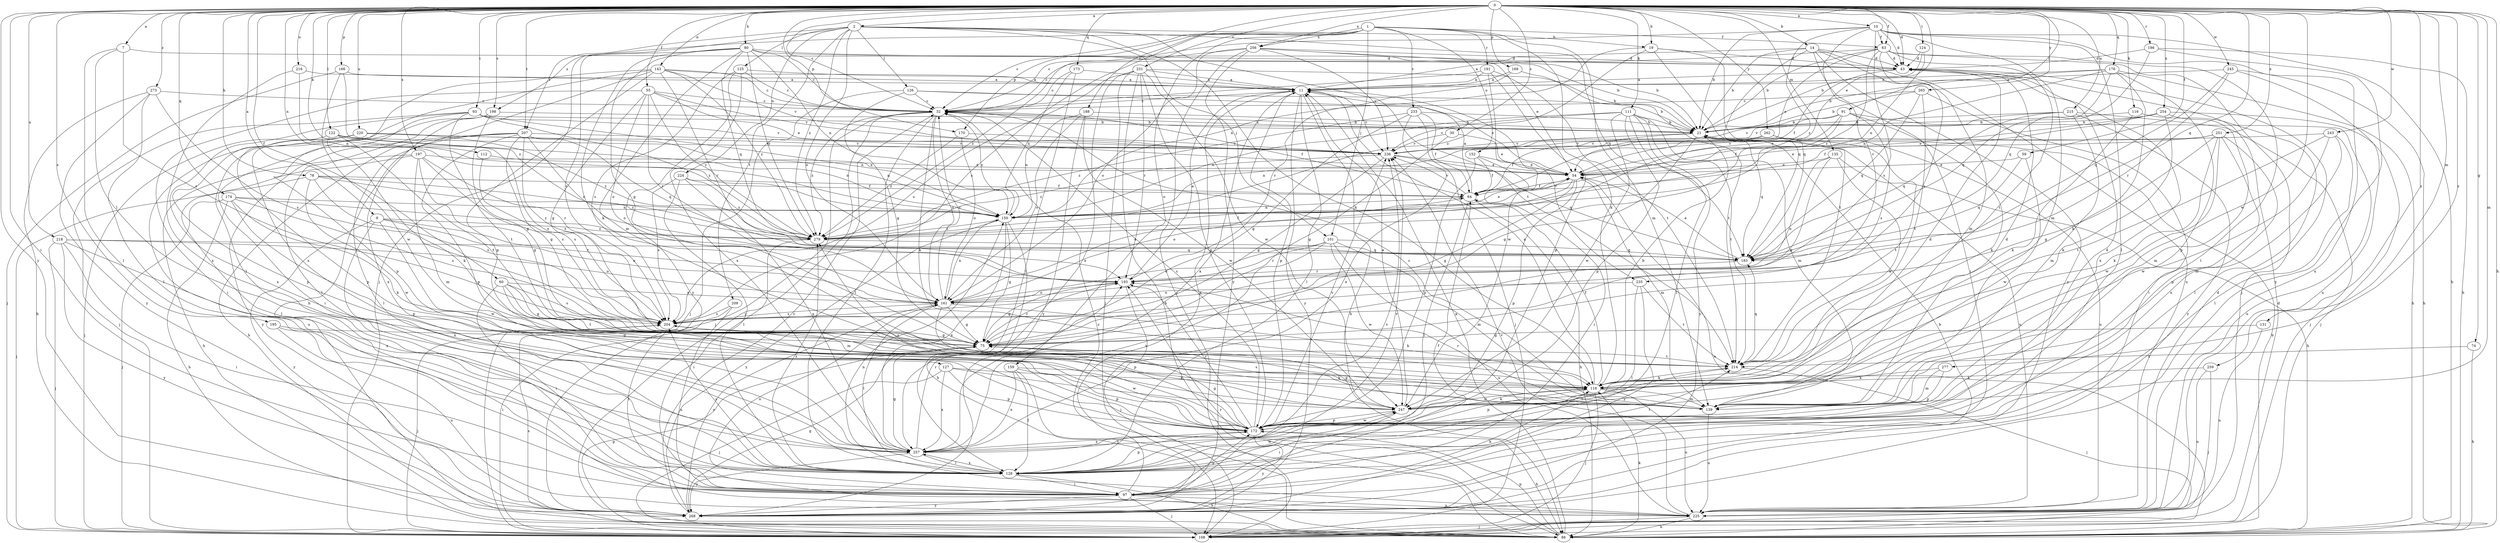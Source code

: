 strict digraph  {
0;
1;
2;
7;
9;
10;
11;
14;
19;
21;
30;
32;
43;
54;
55;
59;
60;
63;
64;
74;
75;
78;
80;
86;
91;
93;
97;
101;
108;
111;
112;
116;
118;
122;
124;
125;
126;
127;
128;
131;
135;
139;
143;
150;
152;
159;
161;
166;
169;
170;
172;
173;
174;
176;
183;
186;
188;
191;
193;
195;
197;
198;
204;
207;
209;
214;
215;
216;
218;
220;
224;
225;
231;
233;
235;
236;
243;
245;
247;
251;
254;
256;
257;
259;
262;
265;
268;
273;
277;
279;
0 -> 2  [label=a];
0 -> 7  [label=a];
0 -> 9  [label=a];
0 -> 10  [label=a];
0 -> 14  [label=b];
0 -> 19  [label=b];
0 -> 30  [label=c];
0 -> 32  [label=c];
0 -> 43  [label=d];
0 -> 54  [label=e];
0 -> 55  [label=f];
0 -> 59  [label=f];
0 -> 60  [label=f];
0 -> 63  [label=f];
0 -> 74  [label=g];
0 -> 78  [label=h];
0 -> 80  [label=h];
0 -> 86  [label=h];
0 -> 91  [label=i];
0 -> 93  [label=i];
0 -> 97  [label=i];
0 -> 111  [label=k];
0 -> 112  [label=k];
0 -> 116  [label=k];
0 -> 122  [label=l];
0 -> 124  [label=l];
0 -> 131  [label=m];
0 -> 135  [label=m];
0 -> 139  [label=m];
0 -> 143  [label=n];
0 -> 150  [label=n];
0 -> 166  [label=p];
0 -> 169  [label=p];
0 -> 170  [label=p];
0 -> 173  [label=q];
0 -> 174  [label=q];
0 -> 176  [label=q];
0 -> 183  [label=q];
0 -> 186  [label=r];
0 -> 188  [label=r];
0 -> 195  [label=s];
0 -> 197  [label=s];
0 -> 198  [label=s];
0 -> 207  [label=t];
0 -> 215  [label=u];
0 -> 216  [label=u];
0 -> 218  [label=u];
0 -> 220  [label=u];
0 -> 231  [label=v];
0 -> 243  [label=w];
0 -> 245  [label=w];
0 -> 247  [label=w];
0 -> 251  [label=x];
0 -> 254  [label=x];
0 -> 256  [label=x];
0 -> 259  [label=y];
0 -> 262  [label=y];
0 -> 265  [label=y];
0 -> 268  [label=y];
0 -> 273  [label=z];
0 -> 277  [label=z];
1 -> 32  [label=c];
1 -> 63  [label=f];
1 -> 101  [label=j];
1 -> 118  [label=k];
1 -> 139  [label=m];
1 -> 152  [label=o];
1 -> 159  [label=o];
1 -> 170  [label=p];
1 -> 191  [label=r];
1 -> 198  [label=s];
1 -> 204  [label=s];
1 -> 233  [label=v];
1 -> 256  [label=x];
2 -> 19  [label=b];
2 -> 101  [label=j];
2 -> 108  [label=j];
2 -> 118  [label=k];
2 -> 125  [label=l];
2 -> 126  [label=l];
2 -> 161  [label=o];
2 -> 183  [label=q];
2 -> 207  [label=t];
2 -> 209  [label=t];
2 -> 214  [label=t];
2 -> 224  [label=u];
2 -> 279  [label=z];
7 -> 43  [label=d];
7 -> 127  [label=l];
7 -> 128  [label=l];
7 -> 204  [label=s];
9 -> 161  [label=o];
9 -> 193  [label=r];
9 -> 247  [label=w];
9 -> 257  [label=x];
9 -> 268  [label=y];
9 -> 279  [label=z];
10 -> 21  [label=b];
10 -> 32  [label=c];
10 -> 43  [label=d];
10 -> 63  [label=f];
10 -> 86  [label=h];
10 -> 128  [label=l];
10 -> 139  [label=m];
10 -> 204  [label=s];
10 -> 225  [label=u];
10 -> 235  [label=v];
10 -> 279  [label=z];
11 -> 32  [label=c];
11 -> 86  [label=h];
11 -> 128  [label=l];
11 -> 172  [label=p];
11 -> 235  [label=v];
11 -> 236  [label=v];
11 -> 268  [label=y];
14 -> 21  [label=b];
14 -> 32  [label=c];
14 -> 43  [label=d];
14 -> 97  [label=i];
14 -> 139  [label=m];
14 -> 183  [label=q];
14 -> 225  [label=u];
14 -> 268  [label=y];
19 -> 43  [label=d];
19 -> 150  [label=n];
19 -> 183  [label=q];
19 -> 214  [label=t];
19 -> 279  [label=z];
21 -> 32  [label=c];
21 -> 75  [label=g];
21 -> 150  [label=n];
21 -> 183  [label=q];
21 -> 225  [label=u];
21 -> 236  [label=v];
30 -> 54  [label=e];
30 -> 75  [label=g];
30 -> 236  [label=v];
32 -> 21  [label=b];
32 -> 64  [label=f];
32 -> 108  [label=j];
32 -> 118  [label=k];
32 -> 128  [label=l];
32 -> 161  [label=o];
32 -> 268  [label=y];
32 -> 279  [label=z];
43 -> 11  [label=a];
43 -> 64  [label=f];
43 -> 257  [label=x];
54 -> 64  [label=f];
54 -> 75  [label=g];
54 -> 139  [label=m];
54 -> 161  [label=o];
54 -> 172  [label=p];
55 -> 32  [label=c];
55 -> 54  [label=e];
55 -> 75  [label=g];
55 -> 97  [label=i];
55 -> 161  [label=o];
55 -> 193  [label=r];
55 -> 236  [label=v];
55 -> 279  [label=z];
59 -> 54  [label=e];
59 -> 183  [label=q];
59 -> 247  [label=w];
60 -> 75  [label=g];
60 -> 97  [label=i];
60 -> 139  [label=m];
60 -> 161  [label=o];
60 -> 204  [label=s];
60 -> 214  [label=t];
63 -> 11  [label=a];
63 -> 21  [label=b];
63 -> 43  [label=d];
63 -> 54  [label=e];
63 -> 108  [label=j];
63 -> 128  [label=l];
63 -> 204  [label=s];
63 -> 214  [label=t];
63 -> 279  [label=z];
64 -> 11  [label=a];
64 -> 86  [label=h];
64 -> 128  [label=l];
64 -> 150  [label=n];
64 -> 236  [label=v];
74 -> 86  [label=h];
74 -> 214  [label=t];
75 -> 193  [label=r];
75 -> 214  [label=t];
78 -> 64  [label=f];
78 -> 108  [label=j];
78 -> 150  [label=n];
78 -> 204  [label=s];
78 -> 247  [label=w];
78 -> 279  [label=z];
80 -> 21  [label=b];
80 -> 32  [label=c];
80 -> 43  [label=d];
80 -> 75  [label=g];
80 -> 118  [label=k];
80 -> 139  [label=m];
80 -> 150  [label=n];
80 -> 183  [label=q];
80 -> 204  [label=s];
80 -> 279  [label=z];
86 -> 11  [label=a];
86 -> 21  [label=b];
86 -> 32  [label=c];
86 -> 54  [label=e];
86 -> 118  [label=k];
86 -> 172  [label=p];
86 -> 193  [label=r];
86 -> 204  [label=s];
91 -> 21  [label=b];
91 -> 54  [label=e];
91 -> 64  [label=f];
91 -> 118  [label=k];
91 -> 204  [label=s];
91 -> 225  [label=u];
91 -> 236  [label=v];
93 -> 21  [label=b];
93 -> 108  [label=j];
93 -> 150  [label=n];
93 -> 172  [label=p];
93 -> 214  [label=t];
93 -> 236  [label=v];
93 -> 257  [label=x];
93 -> 279  [label=z];
97 -> 11  [label=a];
97 -> 64  [label=f];
97 -> 108  [label=j];
97 -> 118  [label=k];
97 -> 161  [label=o];
97 -> 172  [label=p];
97 -> 225  [label=u];
97 -> 236  [label=v];
97 -> 268  [label=y];
101 -> 139  [label=m];
101 -> 161  [label=o];
101 -> 183  [label=q];
101 -> 193  [label=r];
101 -> 225  [label=u];
101 -> 247  [label=w];
101 -> 257  [label=x];
108 -> 43  [label=d];
108 -> 75  [label=g];
111 -> 21  [label=b];
111 -> 128  [label=l];
111 -> 139  [label=m];
111 -> 150  [label=n];
111 -> 172  [label=p];
111 -> 214  [label=t];
111 -> 236  [label=v];
111 -> 247  [label=w];
111 -> 268  [label=y];
112 -> 54  [label=e];
112 -> 204  [label=s];
116 -> 21  [label=b];
116 -> 118  [label=k];
116 -> 128  [label=l];
118 -> 11  [label=a];
118 -> 21  [label=b];
118 -> 64  [label=f];
118 -> 108  [label=j];
118 -> 139  [label=m];
118 -> 172  [label=p];
118 -> 225  [label=u];
118 -> 247  [label=w];
122 -> 118  [label=k];
122 -> 150  [label=n];
122 -> 172  [label=p];
122 -> 204  [label=s];
122 -> 214  [label=t];
122 -> 236  [label=v];
124 -> 21  [label=b];
124 -> 43  [label=d];
124 -> 150  [label=n];
125 -> 11  [label=a];
125 -> 32  [label=c];
125 -> 204  [label=s];
125 -> 257  [label=x];
125 -> 268  [label=y];
126 -> 21  [label=b];
126 -> 32  [label=c];
126 -> 54  [label=e];
126 -> 75  [label=g];
126 -> 108  [label=j];
127 -> 108  [label=j];
127 -> 118  [label=k];
127 -> 172  [label=p];
127 -> 247  [label=w];
127 -> 257  [label=x];
128 -> 86  [label=h];
128 -> 97  [label=i];
128 -> 172  [label=p];
128 -> 204  [label=s];
128 -> 236  [label=v];
128 -> 247  [label=w];
128 -> 257  [label=x];
128 -> 279  [label=z];
131 -> 75  [label=g];
131 -> 225  [label=u];
135 -> 54  [label=e];
135 -> 75  [label=g];
135 -> 86  [label=h];
135 -> 118  [label=k];
135 -> 161  [label=o];
139 -> 32  [label=c];
139 -> 43  [label=d];
139 -> 193  [label=r];
139 -> 204  [label=s];
139 -> 225  [label=u];
143 -> 11  [label=a];
143 -> 32  [label=c];
143 -> 86  [label=h];
143 -> 128  [label=l];
143 -> 172  [label=p];
143 -> 193  [label=r];
143 -> 236  [label=v];
143 -> 257  [label=x];
143 -> 279  [label=z];
150 -> 32  [label=c];
150 -> 54  [label=e];
150 -> 75  [label=g];
150 -> 86  [label=h];
150 -> 257  [label=x];
150 -> 268  [label=y];
150 -> 279  [label=z];
152 -> 54  [label=e];
152 -> 64  [label=f];
152 -> 97  [label=i];
152 -> 172  [label=p];
159 -> 118  [label=k];
159 -> 128  [label=l];
159 -> 172  [label=p];
159 -> 257  [label=x];
159 -> 268  [label=y];
161 -> 32  [label=c];
161 -> 54  [label=e];
161 -> 75  [label=g];
161 -> 118  [label=k];
161 -> 128  [label=l];
161 -> 150  [label=n];
161 -> 172  [label=p];
161 -> 204  [label=s];
166 -> 11  [label=a];
166 -> 108  [label=j];
166 -> 247  [label=w];
166 -> 279  [label=z];
169 -> 11  [label=a];
169 -> 193  [label=r];
169 -> 214  [label=t];
170 -> 161  [label=o];
170 -> 236  [label=v];
170 -> 279  [label=z];
172 -> 32  [label=c];
172 -> 43  [label=d];
172 -> 75  [label=g];
172 -> 86  [label=h];
172 -> 193  [label=r];
172 -> 214  [label=t];
172 -> 236  [label=v];
172 -> 247  [label=w];
172 -> 257  [label=x];
172 -> 268  [label=y];
172 -> 279  [label=z];
173 -> 11  [label=a];
173 -> 32  [label=c];
173 -> 128  [label=l];
173 -> 150  [label=n];
174 -> 86  [label=h];
174 -> 108  [label=j];
174 -> 118  [label=k];
174 -> 150  [label=n];
174 -> 172  [label=p];
174 -> 204  [label=s];
174 -> 279  [label=z];
176 -> 11  [label=a];
176 -> 21  [label=b];
176 -> 86  [label=h];
176 -> 118  [label=k];
176 -> 150  [label=n];
176 -> 172  [label=p];
176 -> 183  [label=q];
183 -> 54  [label=e];
183 -> 193  [label=r];
186 -> 43  [label=d];
186 -> 86  [label=h];
186 -> 183  [label=q];
186 -> 268  [label=y];
188 -> 21  [label=b];
188 -> 150  [label=n];
188 -> 161  [label=o];
188 -> 247  [label=w];
188 -> 268  [label=y];
191 -> 11  [label=a];
191 -> 32  [label=c];
191 -> 172  [label=p];
191 -> 214  [label=t];
191 -> 247  [label=w];
193 -> 11  [label=a];
193 -> 75  [label=g];
193 -> 108  [label=j];
193 -> 161  [label=o];
195 -> 75  [label=g];
195 -> 97  [label=i];
195 -> 225  [label=u];
197 -> 54  [label=e];
197 -> 75  [label=g];
197 -> 86  [label=h];
197 -> 128  [label=l];
197 -> 139  [label=m];
197 -> 193  [label=r];
197 -> 204  [label=s];
198 -> 21  [label=b];
198 -> 75  [label=g];
198 -> 97  [label=i];
198 -> 128  [label=l];
198 -> 257  [label=x];
204 -> 75  [label=g];
204 -> 108  [label=j];
207 -> 75  [label=g];
207 -> 86  [label=h];
207 -> 128  [label=l];
207 -> 161  [label=o];
207 -> 172  [label=p];
207 -> 183  [label=q];
207 -> 204  [label=s];
207 -> 236  [label=v];
207 -> 268  [label=y];
209 -> 97  [label=i];
209 -> 204  [label=s];
209 -> 225  [label=u];
214 -> 108  [label=j];
214 -> 118  [label=k];
214 -> 183  [label=q];
215 -> 21  [label=b];
215 -> 108  [label=j];
215 -> 139  [label=m];
215 -> 183  [label=q];
215 -> 236  [label=v];
215 -> 268  [label=y];
216 -> 11  [label=a];
216 -> 150  [label=n];
216 -> 257  [label=x];
218 -> 97  [label=i];
218 -> 108  [label=j];
218 -> 161  [label=o];
218 -> 183  [label=q];
218 -> 257  [label=x];
218 -> 268  [label=y];
220 -> 108  [label=j];
220 -> 150  [label=n];
220 -> 172  [label=p];
220 -> 225  [label=u];
220 -> 236  [label=v];
220 -> 279  [label=z];
224 -> 64  [label=f];
224 -> 128  [label=l];
224 -> 204  [label=s];
224 -> 257  [label=x];
224 -> 279  [label=z];
225 -> 43  [label=d];
225 -> 86  [label=h];
225 -> 108  [label=j];
225 -> 150  [label=n];
225 -> 236  [label=v];
231 -> 11  [label=a];
231 -> 21  [label=b];
231 -> 86  [label=h];
231 -> 108  [label=j];
231 -> 172  [label=p];
231 -> 193  [label=r];
231 -> 204  [label=s];
231 -> 247  [label=w];
231 -> 257  [label=x];
233 -> 21  [label=b];
233 -> 64  [label=f];
233 -> 75  [label=g];
233 -> 108  [label=j];
233 -> 257  [label=x];
233 -> 279  [label=z];
235 -> 128  [label=l];
235 -> 161  [label=o];
235 -> 214  [label=t];
235 -> 268  [label=y];
236 -> 54  [label=e];
236 -> 75  [label=g];
236 -> 183  [label=q];
236 -> 279  [label=z];
243 -> 128  [label=l];
243 -> 139  [label=m];
243 -> 214  [label=t];
243 -> 236  [label=v];
243 -> 247  [label=w];
245 -> 11  [label=a];
245 -> 86  [label=h];
245 -> 183  [label=q];
245 -> 193  [label=r];
245 -> 225  [label=u];
247 -> 11  [label=a];
247 -> 43  [label=d];
247 -> 75  [label=g];
247 -> 97  [label=i];
247 -> 118  [label=k];
247 -> 172  [label=p];
251 -> 54  [label=e];
251 -> 75  [label=g];
251 -> 118  [label=k];
251 -> 172  [label=p];
251 -> 236  [label=v];
251 -> 247  [label=w];
251 -> 257  [label=x];
254 -> 21  [label=b];
254 -> 54  [label=e];
254 -> 64  [label=f];
254 -> 108  [label=j];
254 -> 118  [label=k];
254 -> 139  [label=m];
256 -> 21  [label=b];
256 -> 43  [label=d];
256 -> 54  [label=e];
256 -> 108  [label=j];
256 -> 161  [label=o];
256 -> 236  [label=v];
256 -> 268  [label=y];
256 -> 279  [label=z];
257 -> 11  [label=a];
257 -> 75  [label=g];
257 -> 128  [label=l];
257 -> 193  [label=r];
257 -> 214  [label=t];
257 -> 268  [label=y];
259 -> 108  [label=j];
259 -> 118  [label=k];
259 -> 225  [label=u];
262 -> 64  [label=f];
262 -> 214  [label=t];
262 -> 225  [label=u];
262 -> 236  [label=v];
265 -> 21  [label=b];
265 -> 32  [label=c];
265 -> 97  [label=i];
265 -> 183  [label=q];
265 -> 214  [label=t];
268 -> 21  [label=b];
268 -> 32  [label=c];
268 -> 75  [label=g];
268 -> 161  [label=o];
273 -> 32  [label=c];
273 -> 86  [label=h];
273 -> 128  [label=l];
273 -> 204  [label=s];
273 -> 268  [label=y];
277 -> 118  [label=k];
277 -> 139  [label=m];
277 -> 172  [label=p];
279 -> 64  [label=f];
279 -> 97  [label=i];
279 -> 183  [label=q];
}
